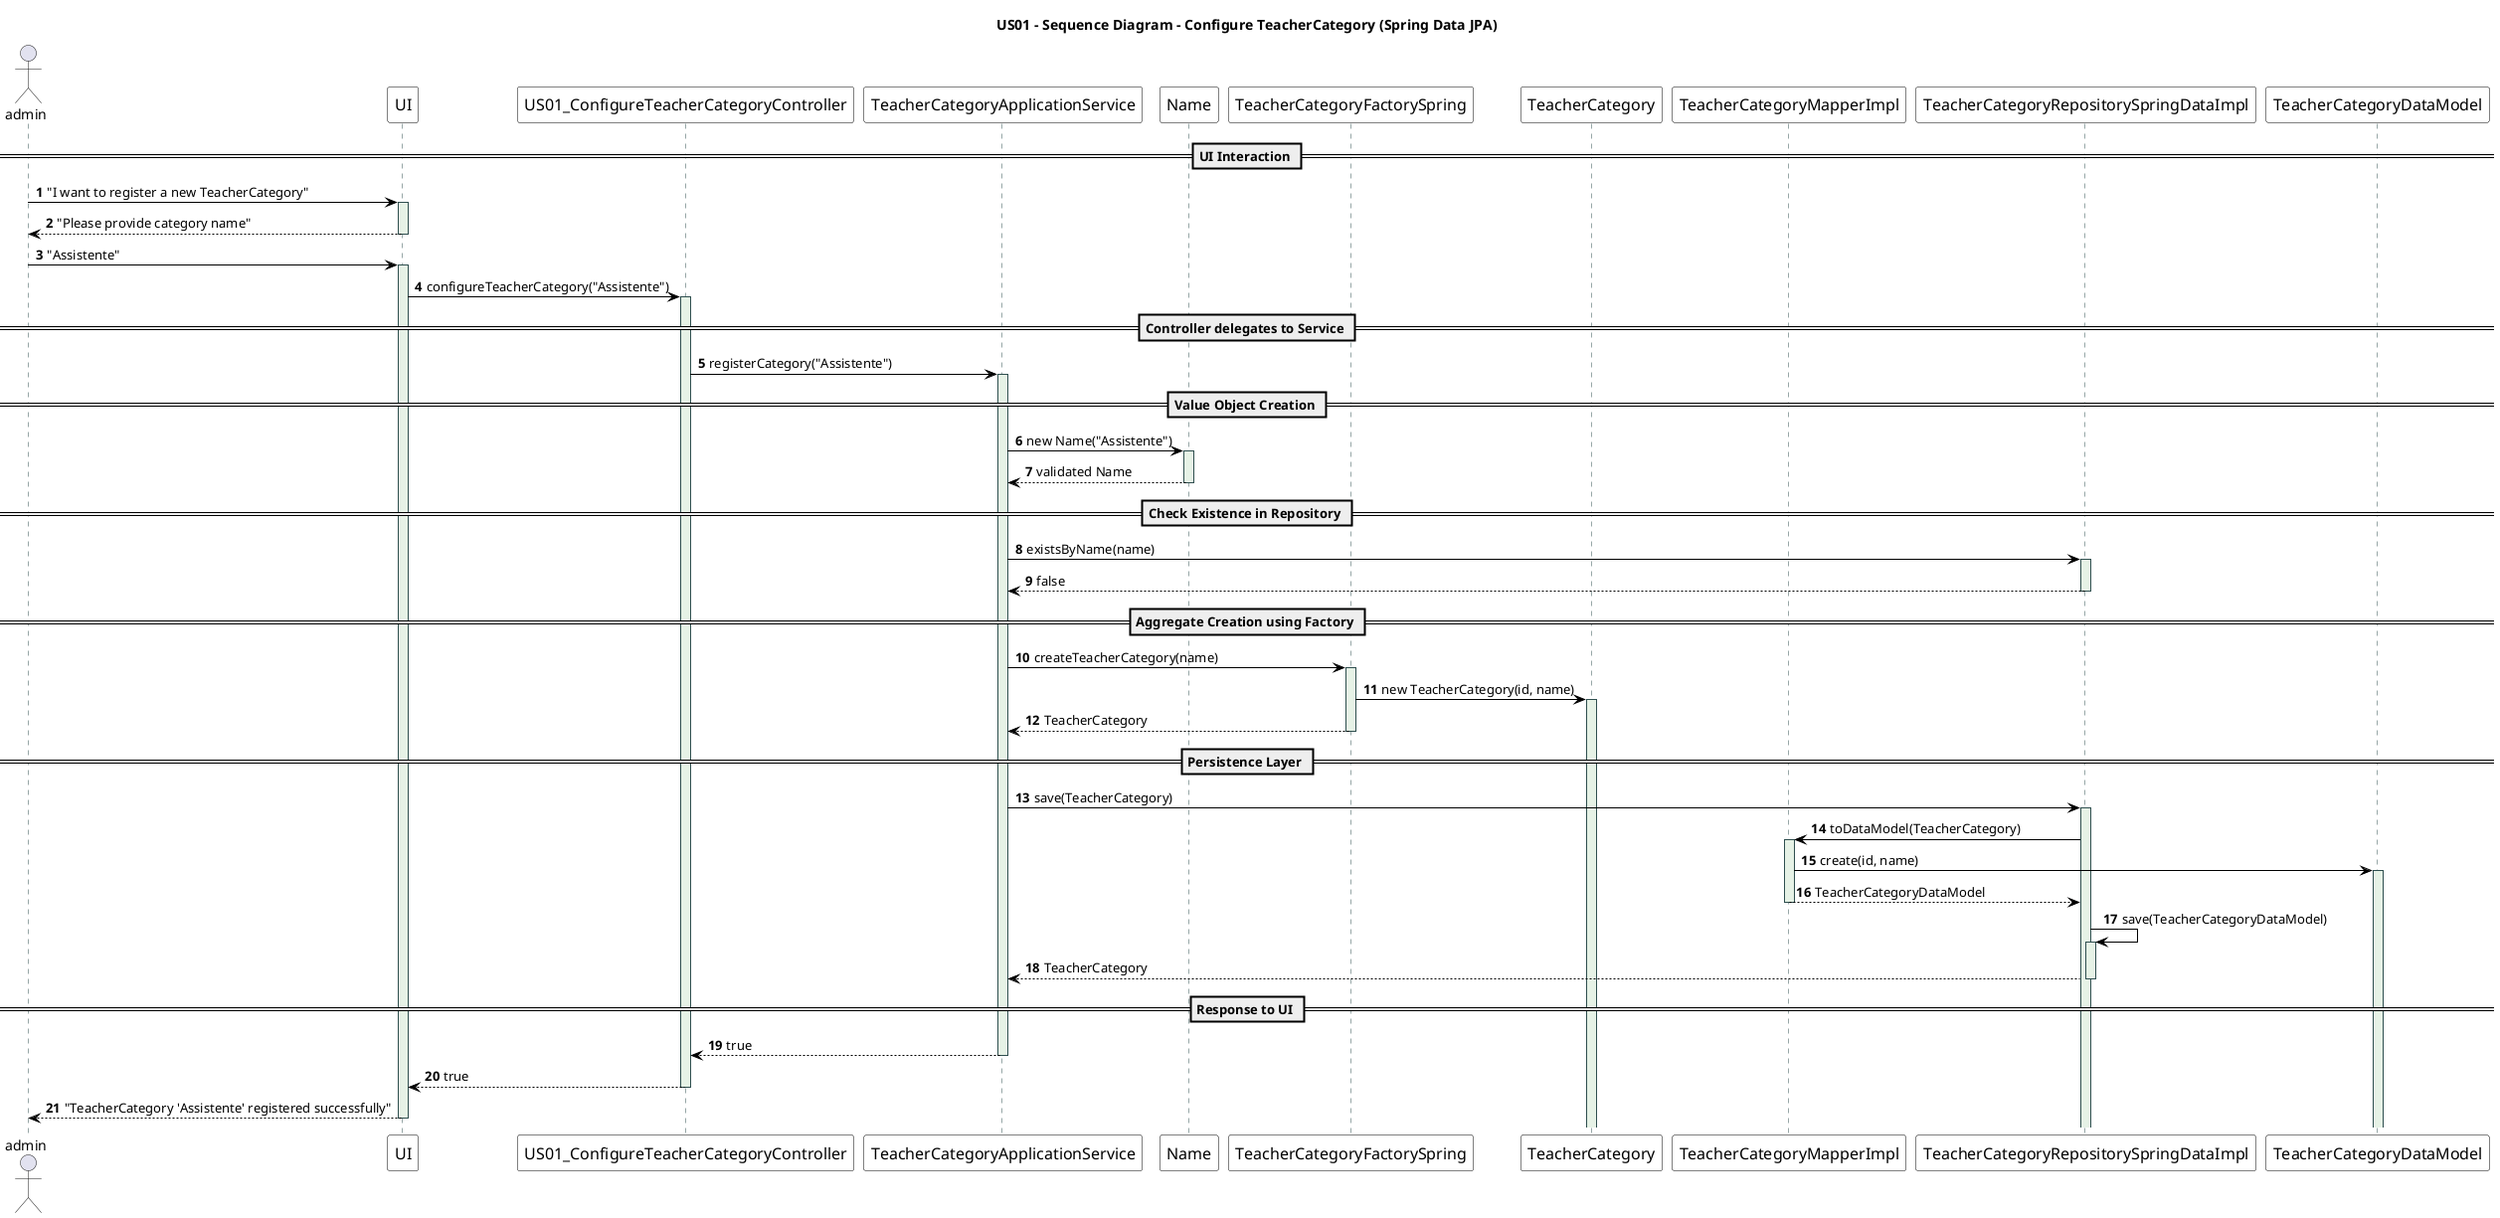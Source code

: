 @startuml
actor admin
autonumber

title: US01 - Sequence Diagram - Configure TeacherCategory (Spring Data JPA)

skinparam sequence {
  ParticipantFontSize 16
  ActorFontSize 16
  FontSize 14
  LifeLineBorderColor DarkSlateGray
  LifeLineBackgroundColor #E6F2E6
  ParticipantBorderColor Black
  ParticipantBackgroundColor White
  ArrowColor Black
  ArrowThickness 1
  FontName Helvetica
}
skinparam nodesep 100
skinparam ranksep 120
skinparam linetype ortho

participant UI
participant "US01_ConfigureTeacherCategoryController" as Controller
participant "TeacherCategoryApplicationService" as AppService
participant "Name" as NameVO
participant "TeacherCategoryFactorySpring" as Factory
participant "TeacherCategory" as DomainAggregate
participant "TeacherCategoryMapperImpl" as Mapper
participant "TeacherCategoryRepositorySpringDataImpl" as Repo
participant "TeacherCategoryDataModel" as DataModel

== UI Interaction ==

admin -> UI ++ : "I want to register a new TeacherCategory"
UI --> admin -- : "Please provide category name"

admin -> UI ++ : "Assistente"
UI -> Controller ++ : configureTeacherCategory("Assistente")

== Controller delegates to Service ==

Controller -> AppService ++ : registerCategory("Assistente")

== Value Object Creation ==

AppService -> NameVO ++ : new Name("Assistente")
NameVO --> AppService -- : validated Name

== Check Existence in Repository ==

AppService -> Repo ++ : existsByName(name)
Repo --> AppService -- : false

== Aggregate Creation using Factory ==

AppService -> Factory ++ : createTeacherCategory(name)
Factory -> DomainAggregate ++ : new TeacherCategory(id, name)
Factory --> AppService -- : TeacherCategory

== Persistence Layer ==

AppService -> Repo ++ : save(TeacherCategory)
Repo -> Mapper ++ : toDataModel(TeacherCategory)
Mapper -> DataModel ++ : create(id, name)
Mapper --> Repo -- : TeacherCategoryDataModel
Repo -> Repo ++ : save(TeacherCategoryDataModel)
Repo --> AppService -- : TeacherCategory

== Response to UI ==

AppService --> Controller -- : true
Controller --> UI -- : true
UI --> admin -- : "TeacherCategory 'Assistente' registered successfully"

@enduml
